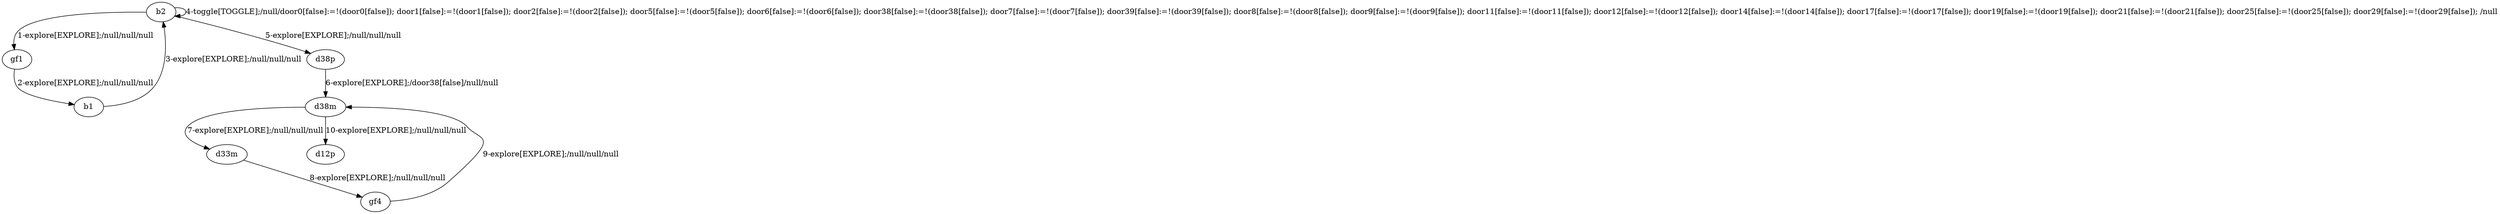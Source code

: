 # Total number of goals covered by this test: 2
# gf4 --> d38m
# d33m --> gf4

digraph g {
"b2" -> "gf1" [label = "1-explore[EXPLORE];/null/null/null"];
"gf1" -> "b1" [label = "2-explore[EXPLORE];/null/null/null"];
"b1" -> "b2" [label = "3-explore[EXPLORE];/null/null/null"];
"b2" -> "b2" [label = "4-toggle[TOGGLE];/null/door0[false]:=!(door0[false]); door1[false]:=!(door1[false]); door2[false]:=!(door2[false]); door5[false]:=!(door5[false]); door6[false]:=!(door6[false]); door38[false]:=!(door38[false]); door7[false]:=!(door7[false]); door39[false]:=!(door39[false]); door8[false]:=!(door8[false]); door9[false]:=!(door9[false]); door11[false]:=!(door11[false]); door12[false]:=!(door12[false]); door14[false]:=!(door14[false]); door17[false]:=!(door17[false]); door19[false]:=!(door19[false]); door21[false]:=!(door21[false]); door25[false]:=!(door25[false]); door29[false]:=!(door29[false]); /null"];
"b2" -> "d38p" [label = "5-explore[EXPLORE];/null/null/null"];
"d38p" -> "d38m" [label = "6-explore[EXPLORE];/door38[false]/null/null"];
"d38m" -> "d33m" [label = "7-explore[EXPLORE];/null/null/null"];
"d33m" -> "gf4" [label = "8-explore[EXPLORE];/null/null/null"];
"gf4" -> "d38m" [label = "9-explore[EXPLORE];/null/null/null"];
"d38m" -> "d12p" [label = "10-explore[EXPLORE];/null/null/null"];
}